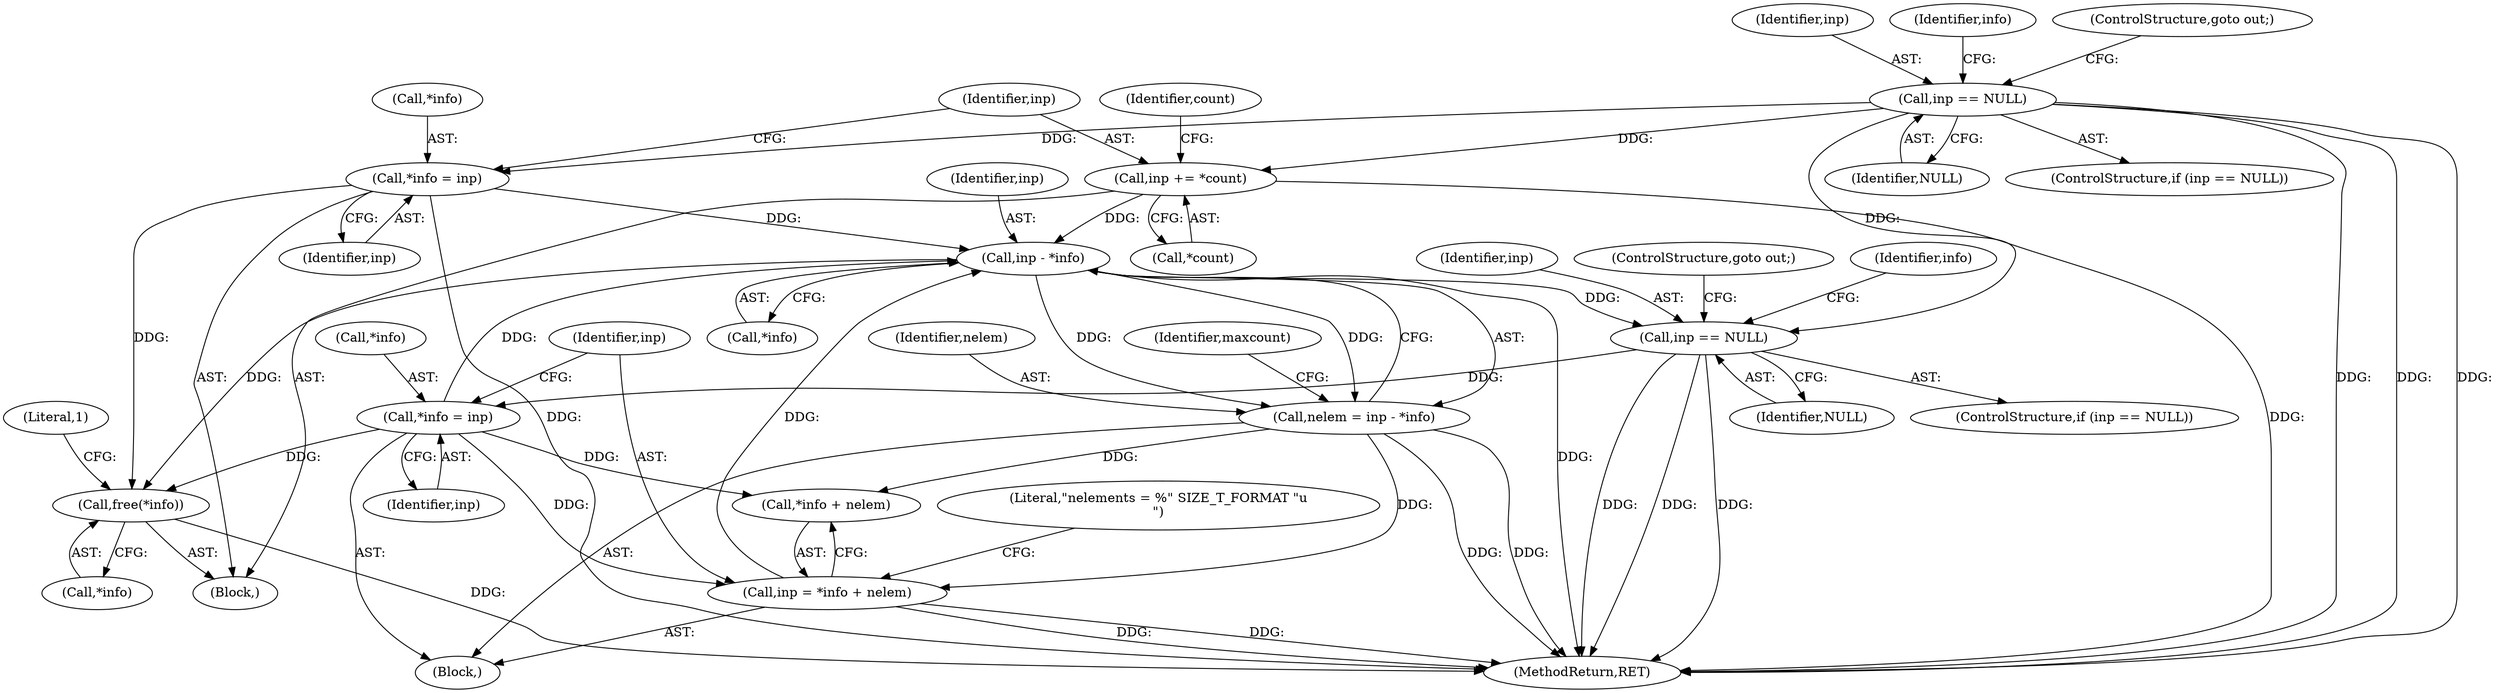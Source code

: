digraph "0_php-src_0641e56be1af003aa02c7c6b0184466540637233@API" {
"1000877" [label="(Call,free(*info))"];
"1000222" [label="(Call,*info = inp)"];
"1000218" [label="(Call,inp == NULL)"];
"1000686" [label="(Call,inp - *info)"];
"1000713" [label="(Call,inp = *info + nelem)"];
"1000709" [label="(Call,*info = inp)"];
"1000705" [label="(Call,inp == NULL)"];
"1000684" [label="(Call,nelem = inp - *info)"];
"1000226" [label="(Call,inp += *count)"];
"1000687" [label="(Identifier,inp)"];
"1000219" [label="(Identifier,inp)"];
"1000706" [label="(Identifier,inp)"];
"1000686" [label="(Call,inp - *info)"];
"1000232" [label="(Identifier,count)"];
"1000721" [label="(Literal,\"nelements = %\" SIZE_T_FORMAT \"u\n\")"];
"1000682" [label="(Block,)"];
"1000224" [label="(Identifier,info)"];
"1000222" [label="(Call,*info = inp)"];
"1000684" [label="(Call,nelem = inp - *info)"];
"1000221" [label="(ControlStructure,goto out;)"];
"1000705" [label="(Call,inp == NULL)"];
"1000714" [label="(Identifier,inp)"];
"1000708" [label="(ControlStructure,goto out;)"];
"1000685" [label="(Identifier,nelem)"];
"1000218" [label="(Call,inp == NULL)"];
"1000226" [label="(Call,inp += *count)"];
"1000883" [label="(MethodReturn,RET)"];
"1000712" [label="(Identifier,inp)"];
"1000227" [label="(Identifier,inp)"];
"1000220" [label="(Identifier,NULL)"];
"1000225" [label="(Identifier,inp)"];
"1000223" [label="(Call,*info)"];
"1000878" [label="(Call,*info)"];
"1000688" [label="(Call,*info)"];
"1000877" [label="(Call,free(*info))"];
"1000694" [label="(Identifier,maxcount)"];
"1000882" [label="(Literal,1)"];
"1000710" [label="(Call,*info)"];
"1000707" [label="(Identifier,NULL)"];
"1000711" [label="(Identifier,info)"];
"1000709" [label="(Call,*info = inp)"];
"1000704" [label="(ControlStructure,if (inp == NULL))"];
"1000107" [label="(Block,)"];
"1000713" [label="(Call,inp = *info + nelem)"];
"1000715" [label="(Call,*info + nelem)"];
"1000217" [label="(ControlStructure,if (inp == NULL))"];
"1000228" [label="(Call,*count)"];
"1000877" -> "1000107"  [label="AST: "];
"1000877" -> "1000878"  [label="CFG: "];
"1000878" -> "1000877"  [label="AST: "];
"1000882" -> "1000877"  [label="CFG: "];
"1000877" -> "1000883"  [label="DDG: "];
"1000222" -> "1000877"  [label="DDG: "];
"1000686" -> "1000877"  [label="DDG: "];
"1000709" -> "1000877"  [label="DDG: "];
"1000222" -> "1000107"  [label="AST: "];
"1000222" -> "1000225"  [label="CFG: "];
"1000223" -> "1000222"  [label="AST: "];
"1000225" -> "1000222"  [label="AST: "];
"1000227" -> "1000222"  [label="CFG: "];
"1000222" -> "1000883"  [label="DDG: "];
"1000218" -> "1000222"  [label="DDG: "];
"1000222" -> "1000686"  [label="DDG: "];
"1000218" -> "1000217"  [label="AST: "];
"1000218" -> "1000220"  [label="CFG: "];
"1000219" -> "1000218"  [label="AST: "];
"1000220" -> "1000218"  [label="AST: "];
"1000221" -> "1000218"  [label="CFG: "];
"1000224" -> "1000218"  [label="CFG: "];
"1000218" -> "1000883"  [label="DDG: "];
"1000218" -> "1000883"  [label="DDG: "];
"1000218" -> "1000883"  [label="DDG: "];
"1000218" -> "1000226"  [label="DDG: "];
"1000218" -> "1000705"  [label="DDG: "];
"1000686" -> "1000684"  [label="AST: "];
"1000686" -> "1000688"  [label="CFG: "];
"1000687" -> "1000686"  [label="AST: "];
"1000688" -> "1000686"  [label="AST: "];
"1000684" -> "1000686"  [label="CFG: "];
"1000686" -> "1000883"  [label="DDG: "];
"1000686" -> "1000684"  [label="DDG: "];
"1000686" -> "1000684"  [label="DDG: "];
"1000713" -> "1000686"  [label="DDG: "];
"1000226" -> "1000686"  [label="DDG: "];
"1000709" -> "1000686"  [label="DDG: "];
"1000686" -> "1000705"  [label="DDG: "];
"1000713" -> "1000682"  [label="AST: "];
"1000713" -> "1000715"  [label="CFG: "];
"1000714" -> "1000713"  [label="AST: "];
"1000715" -> "1000713"  [label="AST: "];
"1000721" -> "1000713"  [label="CFG: "];
"1000713" -> "1000883"  [label="DDG: "];
"1000713" -> "1000883"  [label="DDG: "];
"1000709" -> "1000713"  [label="DDG: "];
"1000684" -> "1000713"  [label="DDG: "];
"1000709" -> "1000682"  [label="AST: "];
"1000709" -> "1000712"  [label="CFG: "];
"1000710" -> "1000709"  [label="AST: "];
"1000712" -> "1000709"  [label="AST: "];
"1000714" -> "1000709"  [label="CFG: "];
"1000705" -> "1000709"  [label="DDG: "];
"1000709" -> "1000715"  [label="DDG: "];
"1000705" -> "1000704"  [label="AST: "];
"1000705" -> "1000707"  [label="CFG: "];
"1000706" -> "1000705"  [label="AST: "];
"1000707" -> "1000705"  [label="AST: "];
"1000708" -> "1000705"  [label="CFG: "];
"1000711" -> "1000705"  [label="CFG: "];
"1000705" -> "1000883"  [label="DDG: "];
"1000705" -> "1000883"  [label="DDG: "];
"1000705" -> "1000883"  [label="DDG: "];
"1000684" -> "1000682"  [label="AST: "];
"1000685" -> "1000684"  [label="AST: "];
"1000694" -> "1000684"  [label="CFG: "];
"1000684" -> "1000883"  [label="DDG: "];
"1000684" -> "1000883"  [label="DDG: "];
"1000684" -> "1000715"  [label="DDG: "];
"1000226" -> "1000107"  [label="AST: "];
"1000226" -> "1000228"  [label="CFG: "];
"1000227" -> "1000226"  [label="AST: "];
"1000228" -> "1000226"  [label="AST: "];
"1000232" -> "1000226"  [label="CFG: "];
"1000226" -> "1000883"  [label="DDG: "];
}
